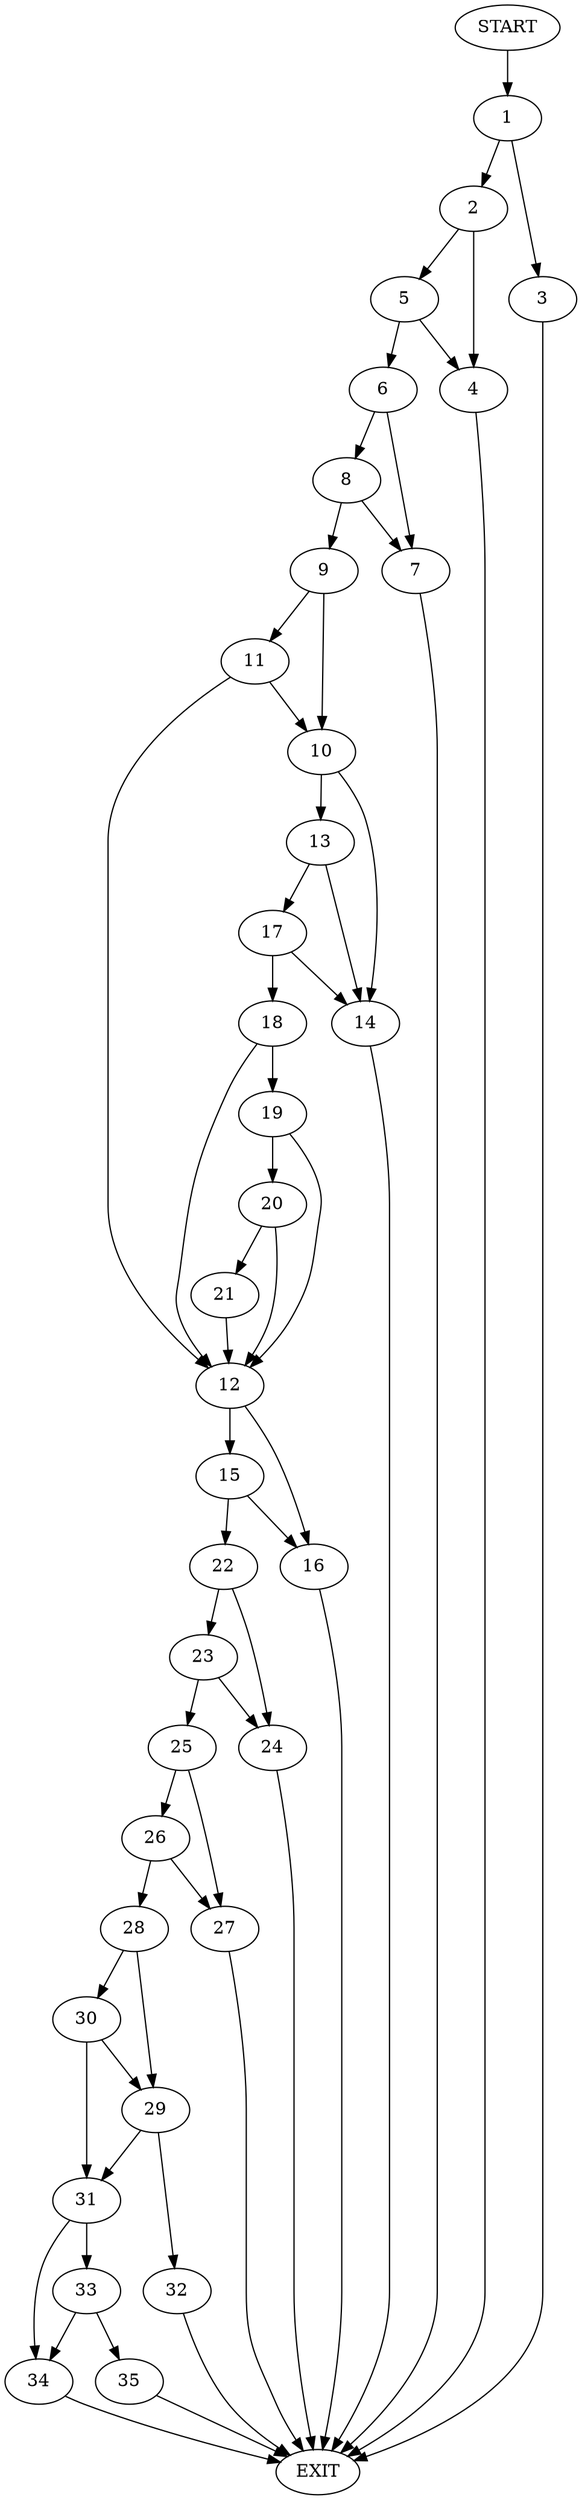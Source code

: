digraph {
0 [label="START"]
36 [label="EXIT"]
0 -> 1
1 -> 2
1 -> 3
3 -> 36
2 -> 4
2 -> 5
5 -> 4
5 -> 6
4 -> 36
6 -> 7
6 -> 8
8 -> 7
8 -> 9
7 -> 36
9 -> 10
9 -> 11
11 -> 10
11 -> 12
10 -> 13
10 -> 14
12 -> 15
12 -> 16
13 -> 17
13 -> 14
14 -> 36
17 -> 18
17 -> 14
18 -> 19
18 -> 12
19 -> 12
19 -> 20
20 -> 12
20 -> 21
21 -> 12
15 -> 16
15 -> 22
16 -> 36
22 -> 23
22 -> 24
24 -> 36
23 -> 25
23 -> 24
25 -> 26
25 -> 27
26 -> 28
26 -> 27
27 -> 36
28 -> 29
28 -> 30
29 -> 31
29 -> 32
30 -> 29
30 -> 31
31 -> 33
31 -> 34
32 -> 36
33 -> 34
33 -> 35
34 -> 36
35 -> 36
}
